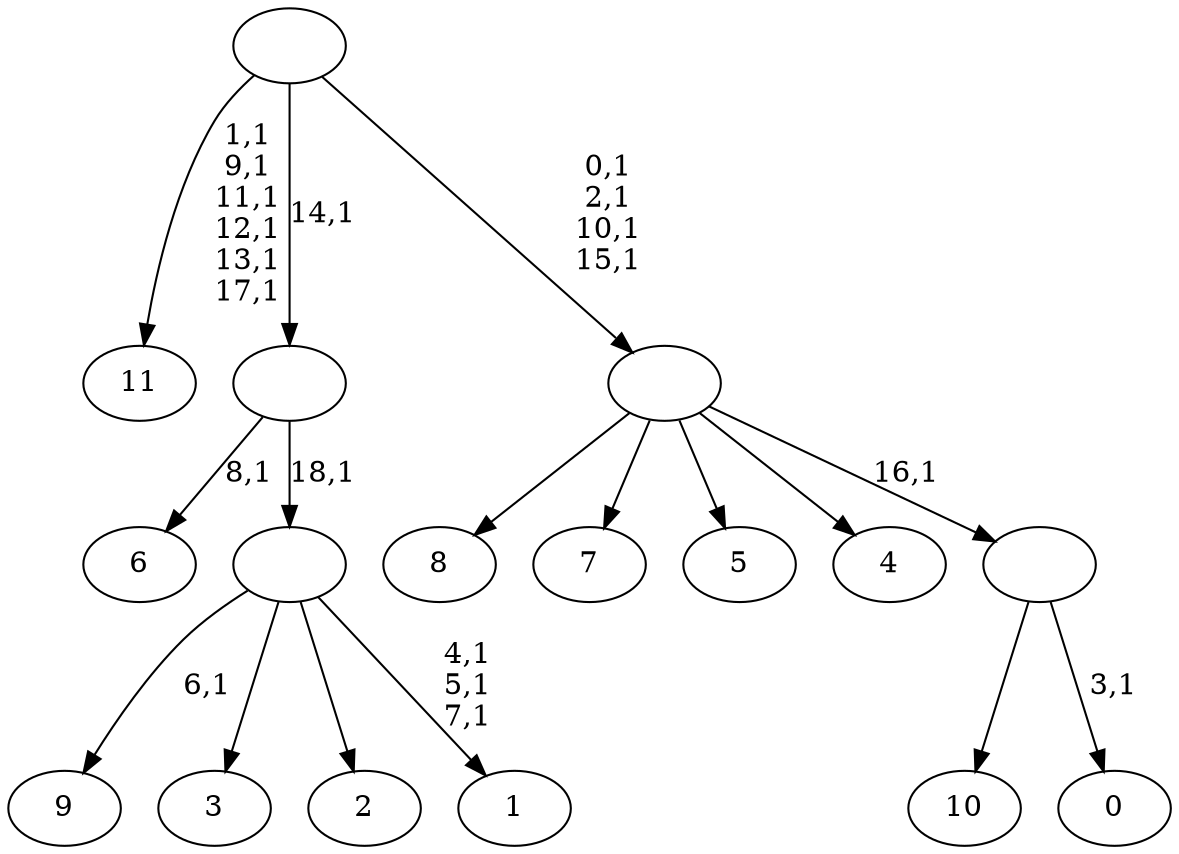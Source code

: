 digraph T {
	31 [label="11"]
	24 [label="10"]
	23 [label="9"]
	21 [label="8"]
	20 [label="7"]
	19 [label="6"]
	17 [label="5"]
	16 [label="4"]
	15 [label="3"]
	14 [label="2"]
	13 [label="1"]
	9 [label=""]
	8 [label=""]
	7 [label="0"]
	5 [label=""]
	4 [label=""]
	0 [label=""]
	9 -> 13 [label="4,1\n5,1\n7,1"]
	9 -> 23 [label="6,1"]
	9 -> 15 [label=""]
	9 -> 14 [label=""]
	8 -> 19 [label="8,1"]
	8 -> 9 [label="18,1"]
	5 -> 7 [label="3,1"]
	5 -> 24 [label=""]
	4 -> 21 [label=""]
	4 -> 20 [label=""]
	4 -> 17 [label=""]
	4 -> 16 [label=""]
	4 -> 5 [label="16,1"]
	0 -> 4 [label="0,1\n2,1\n10,1\n15,1"]
	0 -> 31 [label="1,1\n9,1\n11,1\n12,1\n13,1\n17,1"]
	0 -> 8 [label="14,1"]
}
